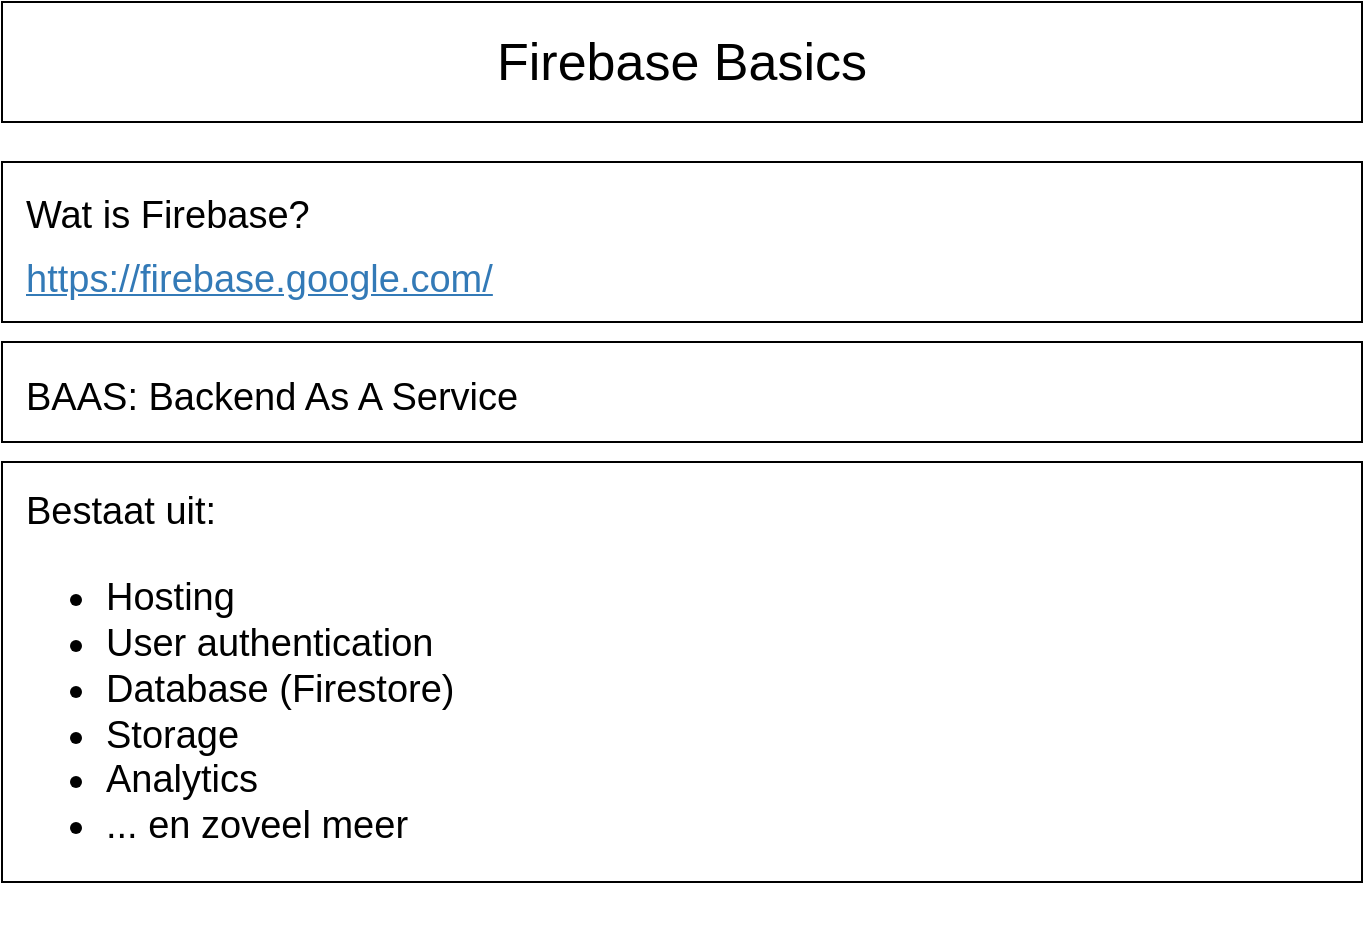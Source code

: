 <mxfile version="13.7.9" type="device" pages="8"><diagram id="D0sCyqbk1sk5lMp7L5Bq" name="Introduction"><mxGraphModel dx="1426" dy="905" grid="1" gridSize="10" guides="1" tooltips="1" connect="1" arrows="1" fold="1" page="1" pageScale="1" pageWidth="827" pageHeight="1169" math="0" shadow="0"><root><mxCell id="0"/><mxCell id="1" parent="0"/><mxCell id="etKymqP4xBjPTGuhnTFz-1" value="Firebase Basics" style="rounded=0;whiteSpace=wrap;html=1;fontSize=26;" parent="1" vertex="1"><mxGeometry x="80" y="40" width="680" height="60" as="geometry"/></mxCell><mxCell id="etKymqP4xBjPTGuhnTFz-2" value="&lt;font&gt;&lt;span style=&quot;font-size: 19px&quot;&gt;Wat is Firebase?&lt;/span&gt;&lt;br&gt;&lt;font color=&quot;#337ab7&quot;&gt;&lt;span style=&quot;font-size: 19px&quot;&gt;&lt;u&gt;https://firebase.google.com/&lt;/u&gt;&lt;/span&gt;&lt;/font&gt;&lt;br&gt;&lt;/font&gt;" style="rounded=0;whiteSpace=wrap;html=1;fontSize=26;align=left;spacingLeft=10;" parent="1" vertex="1"><mxGeometry x="80" y="120" width="680" height="80" as="geometry"/></mxCell><mxCell id="etKymqP4xBjPTGuhnTFz-3" value="&lt;font style=&quot;font-size: 19px&quot;&gt;&lt;font style=&quot;font-size: 19px&quot;&gt;Bestaat uit:&lt;br&gt;&lt;ul&gt;&lt;li&gt;&lt;font style=&quot;font-size: 19px&quot;&gt;&lt;font style=&quot;font-size: 19px&quot;&gt;Hosting&lt;/font&gt;&lt;/font&gt;&lt;/li&gt;&lt;li&gt;&lt;font style=&quot;font-size: 19px&quot;&gt;&lt;font style=&quot;font-size: 19px&quot;&gt;User authentication&lt;/font&gt;&lt;/font&gt;&lt;/li&gt;&lt;li&gt;&lt;font style=&quot;font-size: 19px&quot;&gt;&lt;font style=&quot;font-size: 19px&quot;&gt;Database (Firestore)&lt;/font&gt;&lt;/font&gt;&lt;/li&gt;&lt;li&gt;&lt;font style=&quot;font-size: 19px&quot;&gt;&lt;font style=&quot;font-size: 19px&quot;&gt;Storage&lt;/font&gt;&lt;/font&gt;&lt;/li&gt;&lt;li&gt;&lt;font style=&quot;font-size: 19px&quot;&gt;&lt;font style=&quot;font-size: 19px&quot;&gt;Analytics&lt;/font&gt;&lt;/font&gt;&lt;/li&gt;&lt;li&gt;&lt;font style=&quot;font-size: 19px&quot;&gt;&lt;font style=&quot;font-size: 19px&quot;&gt;... en zoveel meer&lt;/font&gt;&lt;/font&gt;&lt;/li&gt;&lt;/ul&gt;&lt;/font&gt;&lt;br&gt;&lt;/font&gt;" style="rounded=0;whiteSpace=wrap;html=1;fontSize=26;align=left;spacingLeft=10;verticalAlign=top;" parent="1" vertex="1"><mxGeometry x="80" y="270" width="680" height="210" as="geometry"/></mxCell><mxCell id="etKymqP4xBjPTGuhnTFz-4" value="&lt;font&gt;&lt;span style=&quot;font-size: 19px&quot;&gt;BAAS: Backend As A Service&lt;/span&gt;&lt;br&gt;&lt;/font&gt;" style="rounded=0;whiteSpace=wrap;html=1;fontSize=26;align=left;spacingLeft=10;" parent="1" vertex="1"><mxGeometry x="80" y="210" width="680" height="50" as="geometry"/></mxCell></root></mxGraphModel></diagram><diagram id="vvK9lDyqBP-jLPB-HMn3" name="Overview"><mxGraphModel dx="1426" dy="905" grid="1" gridSize="10" guides="1" tooltips="1" connect="1" arrows="1" fold="1" page="1" pageScale="1" pageWidth="827" pageHeight="1169" math="0" shadow="0"><root><mxCell id="kwdK2-wz9eB1Q0AD7JSS-0"/><mxCell id="kwdK2-wz9eB1Q0AD7JSS-1" parent="kwdK2-wz9eB1Q0AD7JSS-0"/><mxCell id="kwdK2-wz9eB1Q0AD7JSS-2" value="&lt;font style=&quot;font-size: 19px&quot;&gt;1. Firebase installeren&lt;br&gt;&lt;/font&gt;" style="rounded=0;whiteSpace=wrap;html=1;fontSize=26;align=left;spacingLeft=10;" parent="kwdK2-wz9eB1Q0AD7JSS-1" vertex="1"><mxGeometry x="80" y="190" width="680" height="50" as="geometry"/></mxCell><mxCell id="kwdK2-wz9eB1Q0AD7JSS-3" value="Overzicht" style="rounded=0;whiteSpace=wrap;html=1;fontSize=26;" parent="kwdK2-wz9eB1Q0AD7JSS-1" vertex="1"><mxGeometry x="80" y="120" width="680" height="60" as="geometry"/></mxCell><mxCell id="kwdK2-wz9eB1Q0AD7JSS-4" value="&lt;font style=&quot;font-size: 19px&quot;&gt;2. Deployment met Firebase CLI&lt;br&gt;&lt;/font&gt;" style="rounded=0;whiteSpace=wrap;html=1;fontSize=26;align=left;spacingLeft=10;" parent="kwdK2-wz9eB1Q0AD7JSS-1" vertex="1"><mxGeometry x="80" y="250" width="680" height="50" as="geometry"/></mxCell><mxCell id="kwdK2-wz9eB1Q0AD7JSS-6" value="&lt;font style=&quot;font-size: 19px&quot;&gt;3. Authentication&lt;br&gt;&lt;/font&gt;" style="rounded=0;whiteSpace=wrap;html=1;fontSize=26;align=left;spacingLeft=10;" parent="kwdK2-wz9eB1Q0AD7JSS-1" vertex="1"><mxGeometry x="80" y="310" width="680" height="50" as="geometry"/></mxCell><mxCell id="kwdK2-wz9eB1Q0AD7JSS-7" value="&lt;font style=&quot;font-size: 19px&quot;&gt;4. Firestore CRUD operaties&lt;br&gt;&lt;/font&gt;" style="rounded=0;whiteSpace=wrap;html=1;fontSize=26;align=left;spacingLeft=10;" parent="kwdK2-wz9eB1Q0AD7JSS-1" vertex="1"><mxGeometry x="80" y="370" width="680" height="50" as="geometry"/></mxCell><mxCell id="kwdK2-wz9eB1Q0AD7JSS-8" value="&lt;font style=&quot;font-size: 19px&quot;&gt;5. Firestore Realtime data&lt;br&gt;&lt;/font&gt;" style="rounded=0;whiteSpace=wrap;html=1;fontSize=26;align=left;spacingLeft=10;" parent="kwdK2-wz9eB1Q0AD7JSS-1" vertex="1"><mxGeometry x="80" y="430" width="680" height="50" as="geometry"/></mxCell><mxCell id="kwdK2-wz9eB1Q0AD7JSS-9" value="Firebase Basics" style="rounded=0;whiteSpace=wrap;html=1;fontSize=26;" parent="kwdK2-wz9eB1Q0AD7JSS-1" vertex="1"><mxGeometry x="80" y="40" width="680" height="60" as="geometry"/></mxCell></root></mxGraphModel></diagram><diagram id="OkJz0Pfgr-SHXHkOIzvN" name="Getting Started"><mxGraphModel dx="1426" dy="905" grid="1" gridSize="10" guides="1" tooltips="1" connect="1" arrows="1" fold="1" page="1" pageScale="1" pageWidth="827" pageHeight="1169" math="0" shadow="0"><root><mxCell id="76ssbcxAYBBOI3jGykIk-0"/><mxCell id="76ssbcxAYBBOI3jGykIk-1" parent="76ssbcxAYBBOI3jGykIk-0"/><mxCell id="76ssbcxAYBBOI3jGykIk-2" value="Getting Started" style="rounded=0;whiteSpace=wrap;html=1;fontSize=26;" vertex="1" parent="76ssbcxAYBBOI3jGykIk-1"><mxGeometry x="80" y="120" width="680" height="60" as="geometry"/></mxCell><mxCell id="76ssbcxAYBBOI3jGykIk-3" value="Firebase Basics" style="rounded=0;whiteSpace=wrap;html=1;fontSize=26;" vertex="1" parent="76ssbcxAYBBOI3jGykIk-1"><mxGeometry x="80" y="40" width="680" height="60" as="geometry"/></mxCell><mxCell id="g-ENbTVb9NBM5XjIP8Dx-0" value="&lt;font&gt;&lt;span style=&quot;font-size: 19px&quot;&gt;1. NodeJS installeren&lt;/span&gt;&lt;br&gt;&lt;span style=&quot;font-size: 19px&quot;&gt;&lt;a href=&quot;https://github.com/nvm-sh/nvm&quot;&gt;https://github.com/nvm-sh/nvm&lt;/a&gt;&lt;/span&gt;&lt;br&gt;&lt;/font&gt;" style="rounded=0;whiteSpace=wrap;html=1;fontSize=26;align=left;spacingLeft=10;" vertex="1" parent="76ssbcxAYBBOI3jGykIk-1"><mxGeometry x="80" y="190" width="680" height="80" as="geometry"/></mxCell><mxCell id="g-ENbTVb9NBM5XjIP8Dx-1" value="&lt;font&gt;&lt;span style=&quot;font-size: 19px&quot;&gt;2. Start project overlopen&lt;/span&gt;&lt;br&gt;&lt;/font&gt;" style="rounded=0;whiteSpace=wrap;html=1;fontSize=26;align=left;spacingLeft=10;" vertex="1" parent="76ssbcxAYBBOI3jGykIk-1"><mxGeometry x="80" y="280" width="680" height="50" as="geometry"/></mxCell><mxCell id="g-ENbTVb9NBM5XjIP8Dx-2" value="&lt;font&gt;&lt;span style=&quot;font-size: 19px&quot;&gt;Next:&amp;nbsp;&lt;/span&gt;&lt;span style=&quot;font-size: 19px&quot;&gt;Firebase installeren&lt;/span&gt;&lt;br&gt;&lt;/font&gt;" style="rounded=0;whiteSpace=wrap;html=1;fontSize=26;align=left;spacingLeft=10;" vertex="1" parent="76ssbcxAYBBOI3jGykIk-1"><mxGeometry x="80" y="370" width="680" height="50" as="geometry"/></mxCell></root></mxGraphModel></diagram><diagram id="Uq7ZMZGB1yatjM4HUeH-" name="Firebase Installeren"><mxGraphModel dx="1426" dy="905" grid="1" gridSize="10" guides="1" tooltips="1" connect="1" arrows="1" fold="1" page="1" pageScale="1" pageWidth="827" pageHeight="1169" math="0" shadow="0"><root><mxCell id="JhxjXtQ9asSc5fILbuEn-0"/><mxCell id="JhxjXtQ9asSc5fILbuEn-1" parent="JhxjXtQ9asSc5fILbuEn-0"/><mxCell id="JhxjXtQ9asSc5fILbuEn-2" value="&lt;font style=&quot;font-size: 19px&quot;&gt;1. Maak een Firebase project aan&lt;br&gt;&lt;/font&gt;" style="rounded=0;whiteSpace=wrap;html=1;fontSize=26;align=left;spacingLeft=10;" vertex="1" parent="JhxjXtQ9asSc5fILbuEn-1"><mxGeometry x="80" y="190" width="680" height="50" as="geometry"/></mxCell><mxCell id="JhxjXtQ9asSc5fILbuEn-3" value="Firebase Installeren" style="rounded=0;whiteSpace=wrap;html=1;fontSize=26;" vertex="1" parent="JhxjXtQ9asSc5fILbuEn-1"><mxGeometry x="80" y="120" width="680" height="60" as="geometry"/></mxCell><mxCell id="JhxjXtQ9asSc5fILbuEn-4" value="&lt;font&gt;&lt;span style=&quot;font-size: 19px&quot;&gt;2. Toevoegen van Firebase code aan project&lt;/span&gt;&lt;br&gt;&lt;p class=&quot;p1&quot; style=&quot;margin: 0px ; font-stretch: normal ; line-height: normal ; font-family: &amp;#34;helvetica neue&amp;#34; ; color: rgb(220 , 161 , 13)&quot;&gt;&lt;a href=&quot;https://firebase.google.com/docs/web/setup&quot;&gt;&lt;font style=&quot;font-size: 19px&quot;&gt;https://firebase.google.com/docs/web/setup&lt;/font&gt;&lt;/a&gt;&lt;/p&gt;&lt;/font&gt;" style="rounded=0;whiteSpace=wrap;html=1;fontSize=26;align=left;spacingLeft=10;verticalAlign=top;" vertex="1" parent="JhxjXtQ9asSc5fILbuEn-1"><mxGeometry x="80" y="250" width="680" height="80" as="geometry"/></mxCell><mxCell id="JhxjXtQ9asSc5fILbuEn-5" value="&lt;font style=&quot;font-size: 19px&quot;&gt;Next: Deployment met Firebase CLI&lt;br&gt;&lt;/font&gt;" style="rounded=0;whiteSpace=wrap;html=1;fontSize=26;align=left;spacingLeft=10;" vertex="1" parent="JhxjXtQ9asSc5fILbuEn-1"><mxGeometry x="80" y="400" width="680" height="50" as="geometry"/></mxCell><mxCell id="JhxjXtQ9asSc5fILbuEn-6" value="Firebase Basics" style="rounded=0;whiteSpace=wrap;html=1;fontSize=26;" vertex="1" parent="JhxjXtQ9asSc5fILbuEn-1"><mxGeometry x="80" y="40" width="680" height="60" as="geometry"/></mxCell></root></mxGraphModel></diagram><diagram id="ayVRoy5dqJq0v9tRLiSy" name="Deployment"><mxGraphModel dx="1188" dy="754" grid="1" gridSize="10" guides="1" tooltips="1" connect="1" arrows="1" fold="1" page="1" pageScale="1" pageWidth="827" pageHeight="1169" math="0" shadow="0"><root><mxCell id="s8zcNLxzQnpiNwf_gnde-0"/><mxCell id="s8zcNLxzQnpiNwf_gnde-1" parent="s8zcNLxzQnpiNwf_gnde-0"/><mxCell id="_8KrKf9qfIQthRDMrmrP-0" value="&lt;font style=&quot;font-size: 19px;&quot;&gt;1.&amp;nbsp;&lt;/font&gt;&lt;a href=&quot;https://firebase.google.com/docs/cli&quot; style=&quot;font-family: &amp;quot;helvetica neue&amp;quot;; font-size: 19px;&quot;&gt;https://firebase.google.com/docs/cli&lt;/a&gt;" style="rounded=0;whiteSpace=wrap;html=1;fontSize=19;align=left;spacingLeft=10;" vertex="1" parent="s8zcNLxzQnpiNwf_gnde-1"><mxGeometry x="80" y="190" width="680" height="50" as="geometry"/></mxCell><mxCell id="_8KrKf9qfIQthRDMrmrP-1" value="Deployment met Firebase CLI" style="rounded=0;whiteSpace=wrap;html=1;fontSize=26;" vertex="1" parent="s8zcNLxzQnpiNwf_gnde-1"><mxGeometry x="80" y="120" width="680" height="60" as="geometry"/></mxCell><mxCell id="_8KrKf9qfIQthRDMrmrP-2" value="&lt;font&gt;&lt;span style=&quot;font-size: 19px&quot;&gt;2. npm i firebase-tools -g&lt;br&gt;&lt;/span&gt;&lt;/font&gt;" style="rounded=0;whiteSpace=wrap;html=1;fontSize=26;align=left;spacingLeft=10;verticalAlign=top;" vertex="1" parent="s8zcNLxzQnpiNwf_gnde-1"><mxGeometry x="80" y="250" width="680" height="50" as="geometry"/></mxCell><mxCell id="_8KrKf9qfIQthRDMrmrP-3" value="&lt;font style=&quot;font-size: 19px&quot;&gt;Next: Authentication&lt;br&gt;&lt;/font&gt;" style="rounded=0;whiteSpace=wrap;html=1;fontSize=26;align=left;spacingLeft=10;" vertex="1" parent="s8zcNLxzQnpiNwf_gnde-1"><mxGeometry x="80" y="600" width="680" height="50" as="geometry"/></mxCell><mxCell id="_8KrKf9qfIQthRDMrmrP-4" value="Firebase Basics" style="rounded=0;whiteSpace=wrap;html=1;fontSize=26;" vertex="1" parent="s8zcNLxzQnpiNwf_gnde-1"><mxGeometry x="80" y="40" width="680" height="60" as="geometry"/></mxCell><mxCell id="K3MxkGGA2BRMLjtdoYwO-0" value="&lt;font&gt;&lt;span style=&quot;font-size: 19px&quot;&gt;3. firebase login&lt;br&gt;&lt;/span&gt;&lt;/font&gt;" style="rounded=0;whiteSpace=wrap;html=1;fontSize=26;align=left;spacingLeft=10;verticalAlign=top;" vertex="1" parent="s8zcNLxzQnpiNwf_gnde-1"><mxGeometry x="80" y="310" width="680" height="50" as="geometry"/></mxCell><mxCell id="K3MxkGGA2BRMLjtdoYwO-1" value="&lt;font&gt;&lt;span style=&quot;font-size: 19px&quot;&gt;4. firebase init&lt;br&gt;&lt;/span&gt;&lt;/font&gt;" style="rounded=0;whiteSpace=wrap;html=1;fontSize=26;align=left;spacingLeft=10;verticalAlign=top;" vertex="1" parent="s8zcNLxzQnpiNwf_gnde-1"><mxGeometry x="80" y="370" width="680" height="50" as="geometry"/></mxCell><mxCell id="K3MxkGGA2BRMLjtdoYwO-2" value="&lt;font&gt;&lt;span style=&quot;font-size: 19px&quot;&gt;5. firebase serve&lt;br&gt;&lt;/span&gt;&lt;/font&gt;" style="rounded=0;whiteSpace=wrap;html=1;fontSize=26;align=left;spacingLeft=10;verticalAlign=top;" vertex="1" parent="s8zcNLxzQnpiNwf_gnde-1"><mxGeometry x="80" y="430" width="680" height="50" as="geometry"/></mxCell><mxCell id="K3MxkGGA2BRMLjtdoYwO-3" value="&lt;font&gt;&lt;span style=&quot;font-size: 19px&quot;&gt;6. firebase deploy&lt;br&gt;&lt;/span&gt;&lt;/font&gt;" style="rounded=0;whiteSpace=wrap;html=1;fontSize=26;align=left;spacingLeft=10;verticalAlign=top;" vertex="1" parent="s8zcNLxzQnpiNwf_gnde-1"><mxGeometry x="80" y="490" width="680" height="50" as="geometry"/></mxCell></root></mxGraphModel></diagram><diagram id="008DkKwtReXJCofnzrYv" name="Authentication"><mxGraphModel dx="1426" dy="905" grid="1" gridSize="10" guides="1" tooltips="1" connect="1" arrows="1" fold="1" page="1" pageScale="1" pageWidth="827" pageHeight="1169" math="0" shadow="0"><root><mxCell id="6bwmtrNwhvPxX_NQtSk3-0"/><mxCell id="6bwmtrNwhvPxX_NQtSk3-1" parent="6bwmtrNwhvPxX_NQtSk3-0"/><mxCell id="Sk0p6k1T_sOvtUmrPuNB-0" value="&lt;font style=&quot;font-size: 19px&quot;&gt;1. Registratieformulier&lt;br&gt;&lt;/font&gt;" style="rounded=0;whiteSpace=wrap;html=1;fontSize=26;align=left;spacingLeft=10;" parent="6bwmtrNwhvPxX_NQtSk3-1" vertex="1"><mxGeometry x="80" y="190" width="680" height="50" as="geometry"/></mxCell><mxCell id="Sk0p6k1T_sOvtUmrPuNB-1" value="Authentication" style="rounded=0;whiteSpace=wrap;html=1;fontSize=26;" parent="6bwmtrNwhvPxX_NQtSk3-1" vertex="1"><mxGeometry x="80" y="120" width="680" height="60" as="geometry"/></mxCell><mxCell id="Sk0p6k1T_sOvtUmrPuNB-2" value="&lt;font&gt;&lt;span style=&quot;font-size: 19px&quot;&gt;2. Login met e-mail en password&lt;br&gt;&lt;/span&gt;&lt;/font&gt;" style="rounded=0;whiteSpace=wrap;html=1;fontSize=26;align=left;spacingLeft=10;verticalAlign=top;" parent="6bwmtrNwhvPxX_NQtSk3-1" vertex="1"><mxGeometry x="80" y="250" width="680" height="50" as="geometry"/></mxCell><mxCell id="Sk0p6k1T_sOvtUmrPuNB-3" value="&lt;font style=&quot;font-size: 19px&quot;&gt;Next: Firestore CRUD operaties&lt;br&gt;&lt;/font&gt;" style="rounded=0;whiteSpace=wrap;html=1;fontSize=26;align=left;spacingLeft=10;" parent="6bwmtrNwhvPxX_NQtSk3-1" vertex="1"><mxGeometry x="80" y="400" width="680" height="50" as="geometry"/></mxCell><mxCell id="Sk0p6k1T_sOvtUmrPuNB-4" value="Firebase Basics" style="rounded=0;whiteSpace=wrap;html=1;fontSize=26;" parent="6bwmtrNwhvPxX_NQtSk3-1" vertex="1"><mxGeometry x="80" y="40" width="680" height="60" as="geometry"/></mxCell><mxCell id="Sk0p6k1T_sOvtUmrPuNB-5" value="&lt;font&gt;&lt;span style=&quot;font-size: 19px&quot;&gt;3. Login met Google&lt;br&gt;&lt;/span&gt;&lt;/font&gt;" style="rounded=0;whiteSpace=wrap;html=1;fontSize=26;align=left;spacingLeft=10;verticalAlign=top;" parent="6bwmtrNwhvPxX_NQtSk3-1" vertex="1"><mxGeometry x="80" y="310" width="680" height="50" as="geometry"/></mxCell></root></mxGraphModel></diagram><diagram id="hf14cz66sr9aMm7fX1B9" name="CRUD"><mxGraphModel dx="1426" dy="905" grid="1" gridSize="10" guides="1" tooltips="1" connect="1" arrows="1" fold="1" page="1" pageScale="1" pageWidth="827" pageHeight="1169" math="0" shadow="0"><root><mxCell id="r3EJnk47t26OdlLVMJHK-0"/><mxCell id="r3EJnk47t26OdlLVMJHK-1" parent="r3EJnk47t26OdlLVMJHK-0"/><mxCell id="lCLw4SkkBtPz-GUvkfpf-0" value="&lt;font style=&quot;font-size: 19px&quot;&gt;1. Overlopen project code&lt;br&gt;&lt;/font&gt;" style="rounded=0;whiteSpace=wrap;html=1;fontSize=26;align=left;spacingLeft=10;" parent="r3EJnk47t26OdlLVMJHK-1" vertex="1"><mxGeometry x="80" y="190" width="680" height="50" as="geometry"/></mxCell><mxCell id="lCLw4SkkBtPz-GUvkfpf-1" value="Firestore CRUD" style="rounded=0;whiteSpace=wrap;html=1;fontSize=26;" parent="r3EJnk47t26OdlLVMJHK-1" vertex="1"><mxGeometry x="80" y="120" width="680" height="60" as="geometry"/></mxCell><mxCell id="lCLw4SkkBtPz-GUvkfpf-2" value="&lt;font&gt;&lt;span style=&quot;font-size: 19px&quot;&gt;2. Firestore aanmaken en CDN scripts toevoegen&lt;/span&gt;&lt;span style=&quot;font-size: 19px&quot;&gt;&lt;br&gt;&lt;/span&gt;&lt;/font&gt;" style="rounded=0;whiteSpace=wrap;html=1;fontSize=26;align=left;spacingLeft=10;verticalAlign=top;" parent="r3EJnk47t26OdlLVMJHK-1" vertex="1"><mxGeometry x="80" y="250" width="680" height="50" as="geometry"/></mxCell><mxCell id="lCLw4SkkBtPz-GUvkfpf-3" value="&lt;font style=&quot;font-size: 19px&quot;&gt;Next: Firestore Realtime Data&lt;br&gt;&lt;/font&gt;" style="rounded=0;whiteSpace=wrap;html=1;fontSize=26;align=left;spacingLeft=10;" parent="r3EJnk47t26OdlLVMJHK-1" vertex="1"><mxGeometry x="80" y="590" width="680" height="50" as="geometry"/></mxCell><mxCell id="lCLw4SkkBtPz-GUvkfpf-4" value="Firebase Basics" style="rounded=0;whiteSpace=wrap;html=1;fontSize=26;" parent="r3EJnk47t26OdlLVMJHK-1" vertex="1"><mxGeometry x="80" y="40" width="680" height="60" as="geometry"/></mxCell><mxCell id="lCLw4SkkBtPz-GUvkfpf-5" value="&lt;font&gt;&lt;span style=&quot;font-size: 19px&quot;&gt;3. Create a poduct&lt;br&gt;&lt;/span&gt;&lt;/font&gt;" style="rounded=0;whiteSpace=wrap;html=1;fontSize=26;align=left;spacingLeft=10;verticalAlign=top;" parent="r3EJnk47t26OdlLVMJHK-1" vertex="1"><mxGeometry x="80" y="310" width="680" height="50" as="geometry"/></mxCell><mxCell id="lCLw4SkkBtPz-GUvkfpf-6" value="&lt;font&gt;&lt;span style=&quot;font-size: 19px&quot;&gt;5. Update a product&lt;br&gt;&lt;/span&gt;&lt;/font&gt;" style="rounded=0;whiteSpace=wrap;html=1;fontSize=26;align=left;spacingLeft=10;verticalAlign=top;" parent="r3EJnk47t26OdlLVMJHK-1" vertex="1"><mxGeometry x="80" y="430" width="680" height="50" as="geometry"/></mxCell><mxCell id="lCLw4SkkBtPz-GUvkfpf-7" value="&lt;font&gt;&lt;span style=&quot;font-size: 19px&quot;&gt;4. Read the products&lt;br&gt;&lt;/span&gt;&lt;/font&gt;" style="rounded=0;whiteSpace=wrap;html=1;fontSize=26;align=left;spacingLeft=10;verticalAlign=top;" parent="r3EJnk47t26OdlLVMJHK-1" vertex="1"><mxGeometry x="80" y="370" width="680" height="50" as="geometry"/></mxCell><mxCell id="lCLw4SkkBtPz-GUvkfpf-8" value="&lt;font&gt;&lt;span style=&quot;font-size: 19px&quot;&gt;6. Delete a product&lt;br&gt;&lt;/span&gt;&lt;/font&gt;" style="rounded=0;whiteSpace=wrap;html=1;fontSize=26;align=left;spacingLeft=10;verticalAlign=top;" parent="r3EJnk47t26OdlLVMJHK-1" vertex="1"><mxGeometry x="80" y="490" width="680" height="50" as="geometry"/></mxCell></root></mxGraphModel></diagram><diagram id="vtpEpyuhUsxfit8x1eD1" name="Realtime"><mxGraphModel dx="1426" dy="905" grid="1" gridSize="10" guides="1" tooltips="1" connect="1" arrows="1" fold="1" page="1" pageScale="1" pageWidth="827" pageHeight="1169" math="0" shadow="0"><root><mxCell id="1JNe5LDCrGU-uV-6WRmu-0"/><mxCell id="1JNe5LDCrGU-uV-6WRmu-1" parent="1JNe5LDCrGU-uV-6WRmu-0"/><mxCell id="4p90lArjCYVULVaLqiU_-0" value="&lt;font style=&quot;font-size: 19px&quot;&gt;1. onSnapshot&lt;br&gt;&lt;/font&gt;" style="rounded=0;whiteSpace=wrap;html=1;fontSize=26;align=left;spacingLeft=10;" vertex="1" parent="1JNe5LDCrGU-uV-6WRmu-1"><mxGeometry x="80" y="190" width="680" height="50" as="geometry"/></mxCell><mxCell id="4p90lArjCYVULVaLqiU_-1" value="Realtime data" style="rounded=0;whiteSpace=wrap;html=1;fontSize=26;" vertex="1" parent="1JNe5LDCrGU-uV-6WRmu-1"><mxGeometry x="80" y="120" width="680" height="60" as="geometry"/></mxCell><mxCell id="4p90lArjCYVULVaLqiU_-2" value="&lt;font&gt;&lt;span style=&quot;font-size: 19px&quot;&gt;2. Wat nu?&lt;/span&gt;&lt;span style=&quot;font-size: 19px&quot;&gt;&lt;br&gt;&lt;/span&gt;&lt;/font&gt;" style="rounded=0;whiteSpace=wrap;html=1;fontSize=26;align=left;spacingLeft=10;verticalAlign=top;" vertex="1" parent="1JNe5LDCrGU-uV-6WRmu-1"><mxGeometry x="80" y="250" width="680" height="50" as="geometry"/></mxCell><mxCell id="4p90lArjCYVULVaLqiU_-3" value="Firebase Basics" style="rounded=0;whiteSpace=wrap;html=1;fontSize=26;" vertex="1" parent="1JNe5LDCrGU-uV-6WRmu-1"><mxGeometry x="80" y="40" width="680" height="60" as="geometry"/></mxCell></root></mxGraphModel></diagram></mxfile>